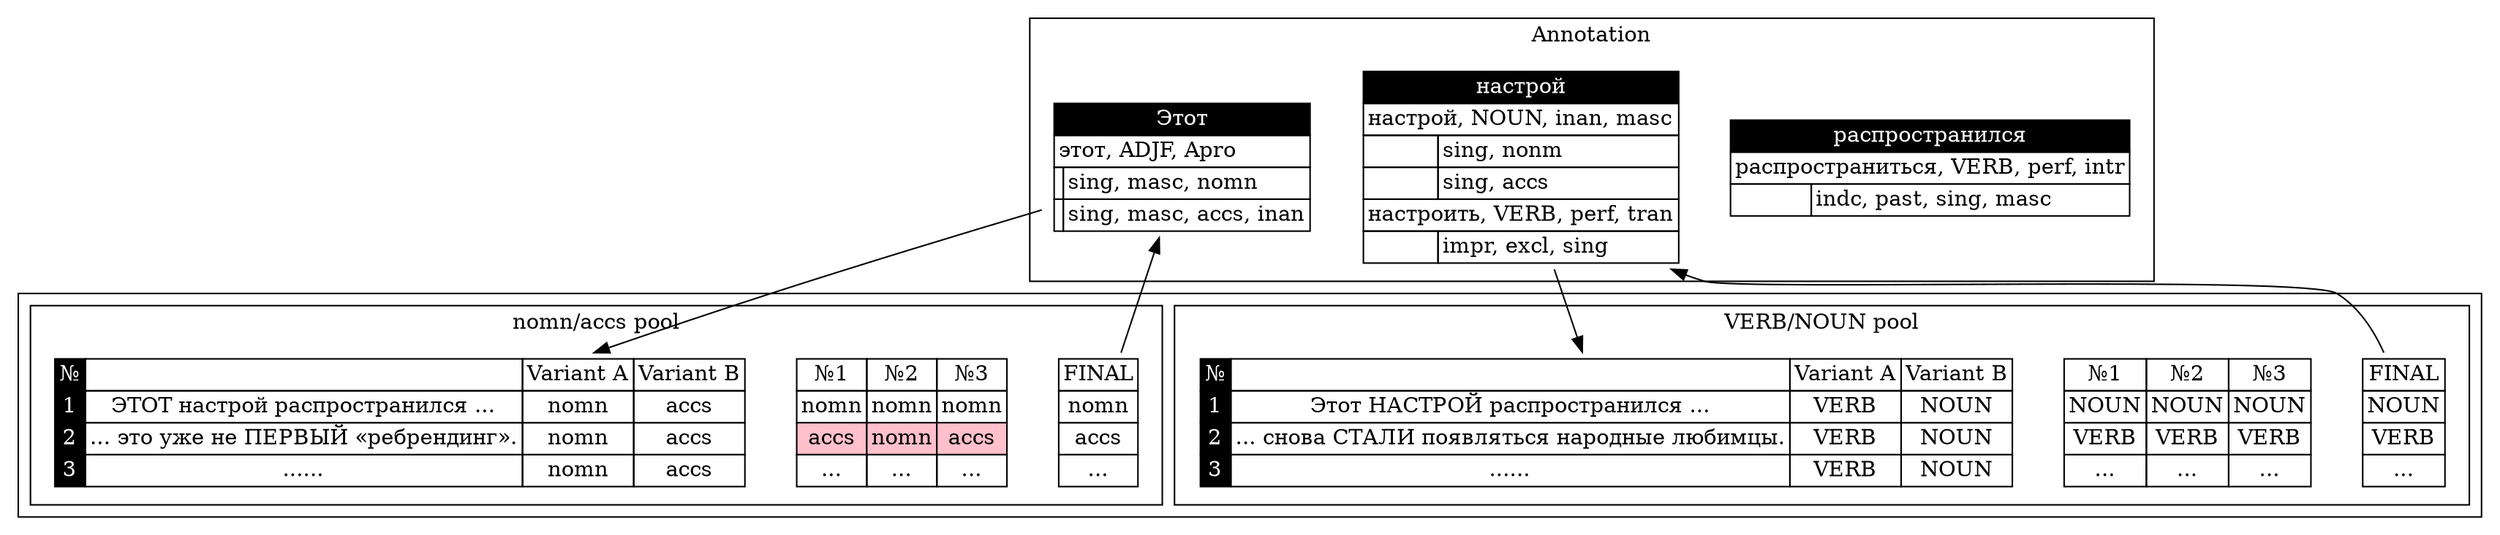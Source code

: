 digraph G {

subgraph cluster_1 {
  label = "Annotation";

  subgraph C1 {
  rank = same;
  //rankdir="LR";
  edge [style="invis"];
 
  W1 [shape=none, label=<
  <table border="0" cellborder="1" cellspacing="0">
    <tr><td colspan="2" bgcolor="black"><font color="white">Этот</font></td></tr>
    <tr><td colspan="2" align="left">этот, ADJF, Apro</td></tr>
    <tr><td></td><td align="left">sing, masc, nomn</td></tr>
    <tr><td></td><td align="left">sing, masc, accs, inan</td></tr>
  </table>>];

  W2 [shape=none, label=<
  <table border="0" cellborder="1" cellspacing="0">
    <tr><td colspan="2" bgcolor="black"><font color="white">настрой</font></td></tr>
    <tr><td colspan="2" align="left">настрой, NOUN, inan, masc</td></tr>
    <tr><td></td><td align="left">sing, nonm</td></tr>
    <tr><td></td><td align="left">sing, accs</td></tr>
    <tr><td colspan="2" align="left">настроить, VERB, perf, tran</td></tr>
    <tr><td></td><td align="left">impr, excl, sing</td></tr>
  </table>>];

  W3 [shape=none, label=<
  <table border="0" cellborder="1" cellspacing="0">
    <tr><td colspan="2" bgcolor="black"><font color="white">распространился</font></td></tr>
    <tr><td colspan="2" align="left">распространиться, VERB, perf, intr</td></tr>
    <tr><td></td><td align="left">indc, past, sing, masc</td></tr>
  </table>>];

  W1 -> W2 -> W3;
  }
}

subgraph cluster_4 {
rankdir="TB";

subgraph cluster_2 {
 label = "nomn/accs pool";

 subgraph C2 {
 rank=same;
 edge [style="invis"];

 T1 [shape=none, label=<
  <table border="0" cellborder="1" cellspacing="0">
    <tr><td bgcolor="black"><font color="white">№</font></td>
    <td></td>
    <td>Variant A</td><td>Variant B</td></tr>
    <tr><td bgcolor="black"><font color="white">1</font></td>
    <td>ЭТОТ настрой распространился ...</td>
    <td>nomn</td><td>accs</td></tr>
    <tr><td bgcolor="black"><font color="white">2</font></td>
    <td>... это уже не ПЕРВЫЙ «ребрендинг».</td>
    <td>nomn</td><td>accs</td></tr>
    <tr><td bgcolor="black"><font color="white">3</font></td>
    <td>......</td>
    <td>nomn</td><td>accs</td></tr>
  </table>>];  
 
  M1 [shape=none, label=<
  <table border="0" cellborder="1" cellspacing="0">
    <tr>
    <td>№1</td><td>№2</td><td>№3</td></tr>
    <tr><td>nomn</td><td>nomn</td><td>nomn</td></tr>
    <tr><td bgcolor="pink">accs</td><td bgcolor="pink">nomn</td><td bgcolor="pink">accs</td></tr>
    <tr><td>...</td><td>...</td><td>...</td></tr>
  </table>>];  

  D1 [shape=none, label=<
  <table border="0" cellborder="1" cellspacing="0">
    <tr><td>FINAL</td></tr>
    <tr><td>nomn</td></tr>
    <tr><td>accs</td></tr>
    <tr><td>...</td></tr>
  </table>>]; 

  T1 -> M1 -> D1; 
  }
} 


subgraph cluster_3 {

  label = "VERB/NOUN pool";

  subgraph C3 {
  rank=same;
  edge [style="invis"];

  T2 [shape=none, label=<
  <table border="0" cellborder="1" cellspacing="0">
    <tr><td bgcolor="black"><font color="white">№</font></td>
    <td></td>
    <td>Variant A</td><td>Variant B</td></tr>
    <tr><td bgcolor="black"><font color="white">1</font></td>
    <td>Этот НАСТРОЙ распространился ...</td>
    <td>VERB</td><td>NOUN</td></tr>
    <tr><td bgcolor="black"><font color="white">2</font></td>
    <td>... снова СТАЛИ появляться народные любимцы.</td>
    <td>VERB</td><td>NOUN</td></tr>
    <tr><td bgcolor="black"><font color="white">3</font></td>
    <td>......</td>
    <td>VERB</td><td>NOUN</td></tr>
  </table>>];  

  M2 [shape=none, label=<
  <table border="0" cellborder="1" cellspacing="0">
    <tr>
    <td>№1</td><td>№2</td><td>№3</td></tr>
    <tr><td>NOUN</td><td>NOUN</td><td>NOUN</td></tr>
    <tr><td>VERB</td><td>VERB</td><td>VERB</td></tr>
    <tr><td>...</td><td>...</td><td>...</td></tr>
  </table>>];  

  D2 [shape=none, label=<
  <table border="0" cellborder="1" cellspacing="0">
    <tr><td>FINAL</td></tr>
    <tr><td>NOUN</td></tr>
    <tr><td>VERB</td></tr>
    <tr><td>...</td></tr>
  </table>>];  

  T2 -> M2 -> D2;
  }

}
}

W1 -> T1;
W2 -> T2;

D1 -> W1;
D2 -> W2;

//T1 -> T2;

/*subgraph {
  edge [style="invis"];*/
/*  T1 -> T2
  T1 -> M1
  T2 -> M2
  M1 -> D1
  M2 -> D2*/
//}

/*subgraph {*/
/*  W1 -> T1
  W2 -> T2

  D1 -> W1
  D2 -> W2*/
//}

} 
